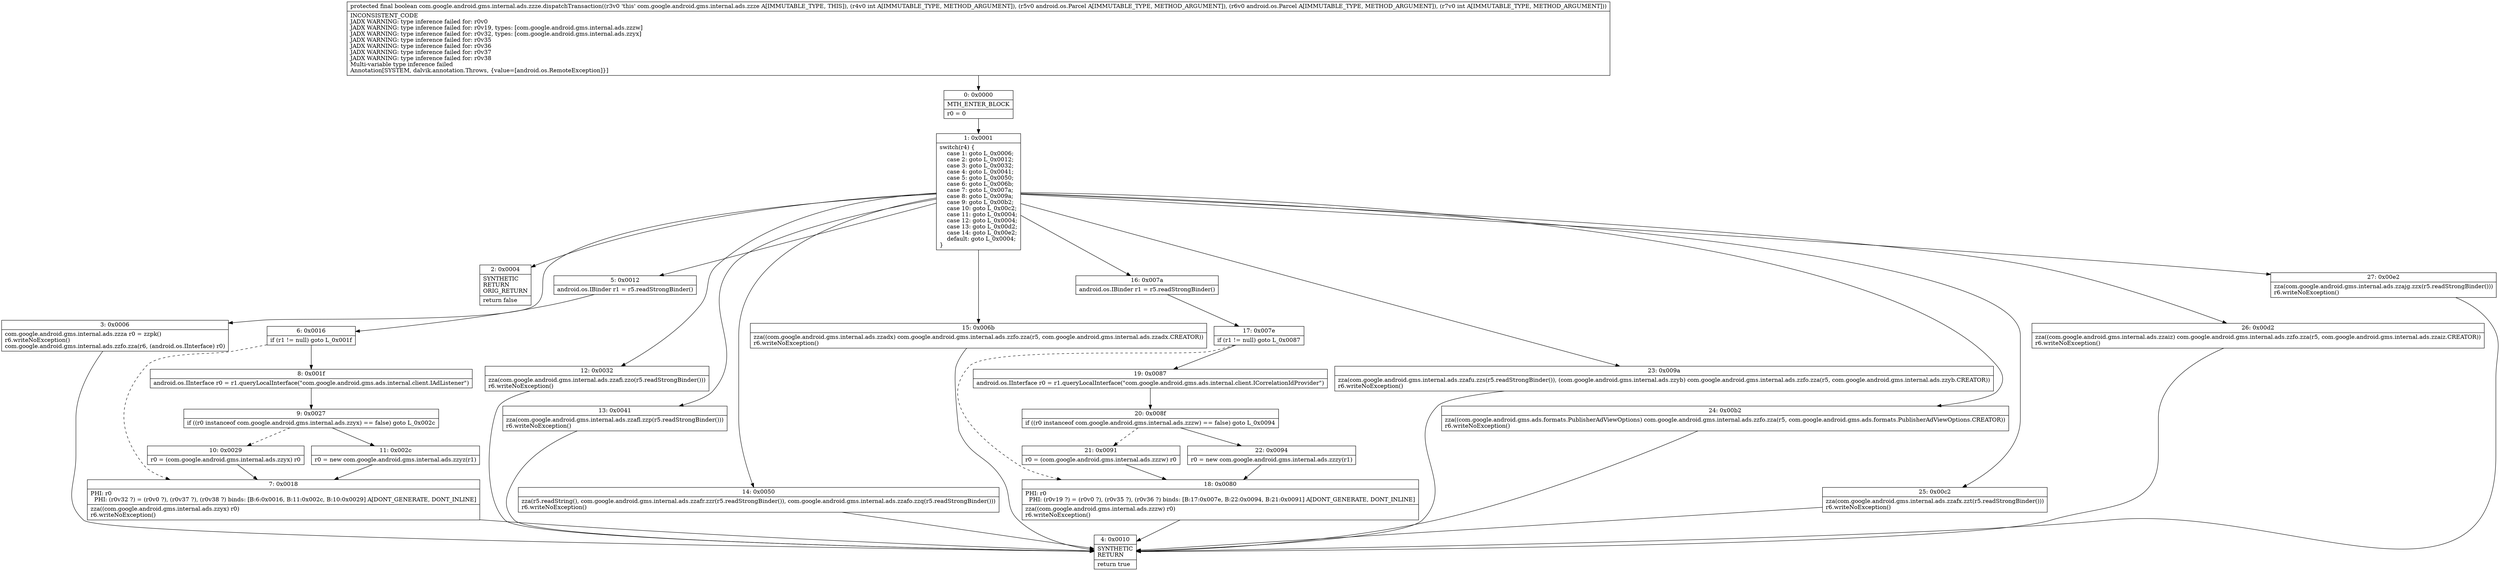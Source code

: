 digraph "CFG forcom.google.android.gms.internal.ads.zzze.dispatchTransaction(ILandroid\/os\/Parcel;Landroid\/os\/Parcel;I)Z" {
Node_0 [shape=record,label="{0\:\ 0x0000|MTH_ENTER_BLOCK\l|r0 = 0\l}"];
Node_1 [shape=record,label="{1\:\ 0x0001|switch(r4) \{\l    case 1: goto L_0x0006;\l    case 2: goto L_0x0012;\l    case 3: goto L_0x0032;\l    case 4: goto L_0x0041;\l    case 5: goto L_0x0050;\l    case 6: goto L_0x006b;\l    case 7: goto L_0x007a;\l    case 8: goto L_0x009a;\l    case 9: goto L_0x00b2;\l    case 10: goto L_0x00c2;\l    case 11: goto L_0x0004;\l    case 12: goto L_0x0004;\l    case 13: goto L_0x00d2;\l    case 14: goto L_0x00e2;\l    default: goto L_0x0004;\l\}\l}"];
Node_2 [shape=record,label="{2\:\ 0x0004|SYNTHETIC\lRETURN\lORIG_RETURN\l|return false\l}"];
Node_3 [shape=record,label="{3\:\ 0x0006|com.google.android.gms.internal.ads.zzza r0 = zzpk()\lr6.writeNoException()\lcom.google.android.gms.internal.ads.zzfo.zza(r6, (android.os.IInterface) r0)\l}"];
Node_4 [shape=record,label="{4\:\ 0x0010|SYNTHETIC\lRETURN\l|return true\l}"];
Node_5 [shape=record,label="{5\:\ 0x0012|android.os.IBinder r1 = r5.readStrongBinder()\l}"];
Node_6 [shape=record,label="{6\:\ 0x0016|if (r1 != null) goto L_0x001f\l}"];
Node_7 [shape=record,label="{7\:\ 0x0018|PHI: r0 \l  PHI: (r0v32 ?) = (r0v0 ?), (r0v37 ?), (r0v38 ?) binds: [B:6:0x0016, B:11:0x002c, B:10:0x0029] A[DONT_GENERATE, DONT_INLINE]\l|zza((com.google.android.gms.internal.ads.zzyx) r0)\lr6.writeNoException()\l}"];
Node_8 [shape=record,label="{8\:\ 0x001f|android.os.IInterface r0 = r1.queryLocalInterface(\"com.google.android.gms.ads.internal.client.IAdListener\")\l}"];
Node_9 [shape=record,label="{9\:\ 0x0027|if ((r0 instanceof com.google.android.gms.internal.ads.zzyx) == false) goto L_0x002c\l}"];
Node_10 [shape=record,label="{10\:\ 0x0029|r0 = (com.google.android.gms.internal.ads.zzyx) r0\l}"];
Node_11 [shape=record,label="{11\:\ 0x002c|r0 = new com.google.android.gms.internal.ads.zzyz(r1)\l}"];
Node_12 [shape=record,label="{12\:\ 0x0032|zza(com.google.android.gms.internal.ads.zzafi.zzo(r5.readStrongBinder()))\lr6.writeNoException()\l}"];
Node_13 [shape=record,label="{13\:\ 0x0041|zza(com.google.android.gms.internal.ads.zzafl.zzp(r5.readStrongBinder()))\lr6.writeNoException()\l}"];
Node_14 [shape=record,label="{14\:\ 0x0050|zza(r5.readString(), com.google.android.gms.internal.ads.zzafr.zzr(r5.readStrongBinder()), com.google.android.gms.internal.ads.zzafo.zzq(r5.readStrongBinder()))\lr6.writeNoException()\l}"];
Node_15 [shape=record,label="{15\:\ 0x006b|zza((com.google.android.gms.internal.ads.zzadx) com.google.android.gms.internal.ads.zzfo.zza(r5, com.google.android.gms.internal.ads.zzadx.CREATOR))\lr6.writeNoException()\l}"];
Node_16 [shape=record,label="{16\:\ 0x007a|android.os.IBinder r1 = r5.readStrongBinder()\l}"];
Node_17 [shape=record,label="{17\:\ 0x007e|if (r1 != null) goto L_0x0087\l}"];
Node_18 [shape=record,label="{18\:\ 0x0080|PHI: r0 \l  PHI: (r0v19 ?) = (r0v0 ?), (r0v35 ?), (r0v36 ?) binds: [B:17:0x007e, B:22:0x0094, B:21:0x0091] A[DONT_GENERATE, DONT_INLINE]\l|zza((com.google.android.gms.internal.ads.zzzw) r0)\lr6.writeNoException()\l}"];
Node_19 [shape=record,label="{19\:\ 0x0087|android.os.IInterface r0 = r1.queryLocalInterface(\"com.google.android.gms.ads.internal.client.ICorrelationIdProvider\")\l}"];
Node_20 [shape=record,label="{20\:\ 0x008f|if ((r0 instanceof com.google.android.gms.internal.ads.zzzw) == false) goto L_0x0094\l}"];
Node_21 [shape=record,label="{21\:\ 0x0091|r0 = (com.google.android.gms.internal.ads.zzzw) r0\l}"];
Node_22 [shape=record,label="{22\:\ 0x0094|r0 = new com.google.android.gms.internal.ads.zzzy(r1)\l}"];
Node_23 [shape=record,label="{23\:\ 0x009a|zza(com.google.android.gms.internal.ads.zzafu.zzs(r5.readStrongBinder()), (com.google.android.gms.internal.ads.zzyb) com.google.android.gms.internal.ads.zzfo.zza(r5, com.google.android.gms.internal.ads.zzyb.CREATOR))\lr6.writeNoException()\l}"];
Node_24 [shape=record,label="{24\:\ 0x00b2|zza((com.google.android.gms.ads.formats.PublisherAdViewOptions) com.google.android.gms.internal.ads.zzfo.zza(r5, com.google.android.gms.ads.formats.PublisherAdViewOptions.CREATOR))\lr6.writeNoException()\l}"];
Node_25 [shape=record,label="{25\:\ 0x00c2|zza(com.google.android.gms.internal.ads.zzafx.zzt(r5.readStrongBinder()))\lr6.writeNoException()\l}"];
Node_26 [shape=record,label="{26\:\ 0x00d2|zza((com.google.android.gms.internal.ads.zzaiz) com.google.android.gms.internal.ads.zzfo.zza(r5, com.google.android.gms.internal.ads.zzaiz.CREATOR))\lr6.writeNoException()\l}"];
Node_27 [shape=record,label="{27\:\ 0x00e2|zza(com.google.android.gms.internal.ads.zzajg.zzx(r5.readStrongBinder()))\lr6.writeNoException()\l}"];
MethodNode[shape=record,label="{protected final boolean com.google.android.gms.internal.ads.zzze.dispatchTransaction((r3v0 'this' com.google.android.gms.internal.ads.zzze A[IMMUTABLE_TYPE, THIS]), (r4v0 int A[IMMUTABLE_TYPE, METHOD_ARGUMENT]), (r5v0 android.os.Parcel A[IMMUTABLE_TYPE, METHOD_ARGUMENT]), (r6v0 android.os.Parcel A[IMMUTABLE_TYPE, METHOD_ARGUMENT]), (r7v0 int A[IMMUTABLE_TYPE, METHOD_ARGUMENT]))  | INCONSISTENT_CODE\lJADX WARNING: type inference failed for: r0v0\lJADX WARNING: type inference failed for: r0v19, types: [com.google.android.gms.internal.ads.zzzw]\lJADX WARNING: type inference failed for: r0v32, types: [com.google.android.gms.internal.ads.zzyx]\lJADX WARNING: type inference failed for: r0v35\lJADX WARNING: type inference failed for: r0v36\lJADX WARNING: type inference failed for: r0v37\lJADX WARNING: type inference failed for: r0v38\lMulti\-variable type inference failed\lAnnotation[SYSTEM, dalvik.annotation.Throws, \{value=[android.os.RemoteException]\}]\l}"];
MethodNode -> Node_0;
Node_0 -> Node_1;
Node_1 -> Node_2;
Node_1 -> Node_3;
Node_1 -> Node_5;
Node_1 -> Node_12;
Node_1 -> Node_13;
Node_1 -> Node_14;
Node_1 -> Node_15;
Node_1 -> Node_16;
Node_1 -> Node_23;
Node_1 -> Node_24;
Node_1 -> Node_25;
Node_1 -> Node_26;
Node_1 -> Node_27;
Node_3 -> Node_4;
Node_5 -> Node_6;
Node_6 -> Node_7[style=dashed];
Node_6 -> Node_8;
Node_7 -> Node_4;
Node_8 -> Node_9;
Node_9 -> Node_10[style=dashed];
Node_9 -> Node_11;
Node_10 -> Node_7;
Node_11 -> Node_7;
Node_12 -> Node_4;
Node_13 -> Node_4;
Node_14 -> Node_4;
Node_15 -> Node_4;
Node_16 -> Node_17;
Node_17 -> Node_18[style=dashed];
Node_17 -> Node_19;
Node_18 -> Node_4;
Node_19 -> Node_20;
Node_20 -> Node_21[style=dashed];
Node_20 -> Node_22;
Node_21 -> Node_18;
Node_22 -> Node_18;
Node_23 -> Node_4;
Node_24 -> Node_4;
Node_25 -> Node_4;
Node_26 -> Node_4;
Node_27 -> Node_4;
}

